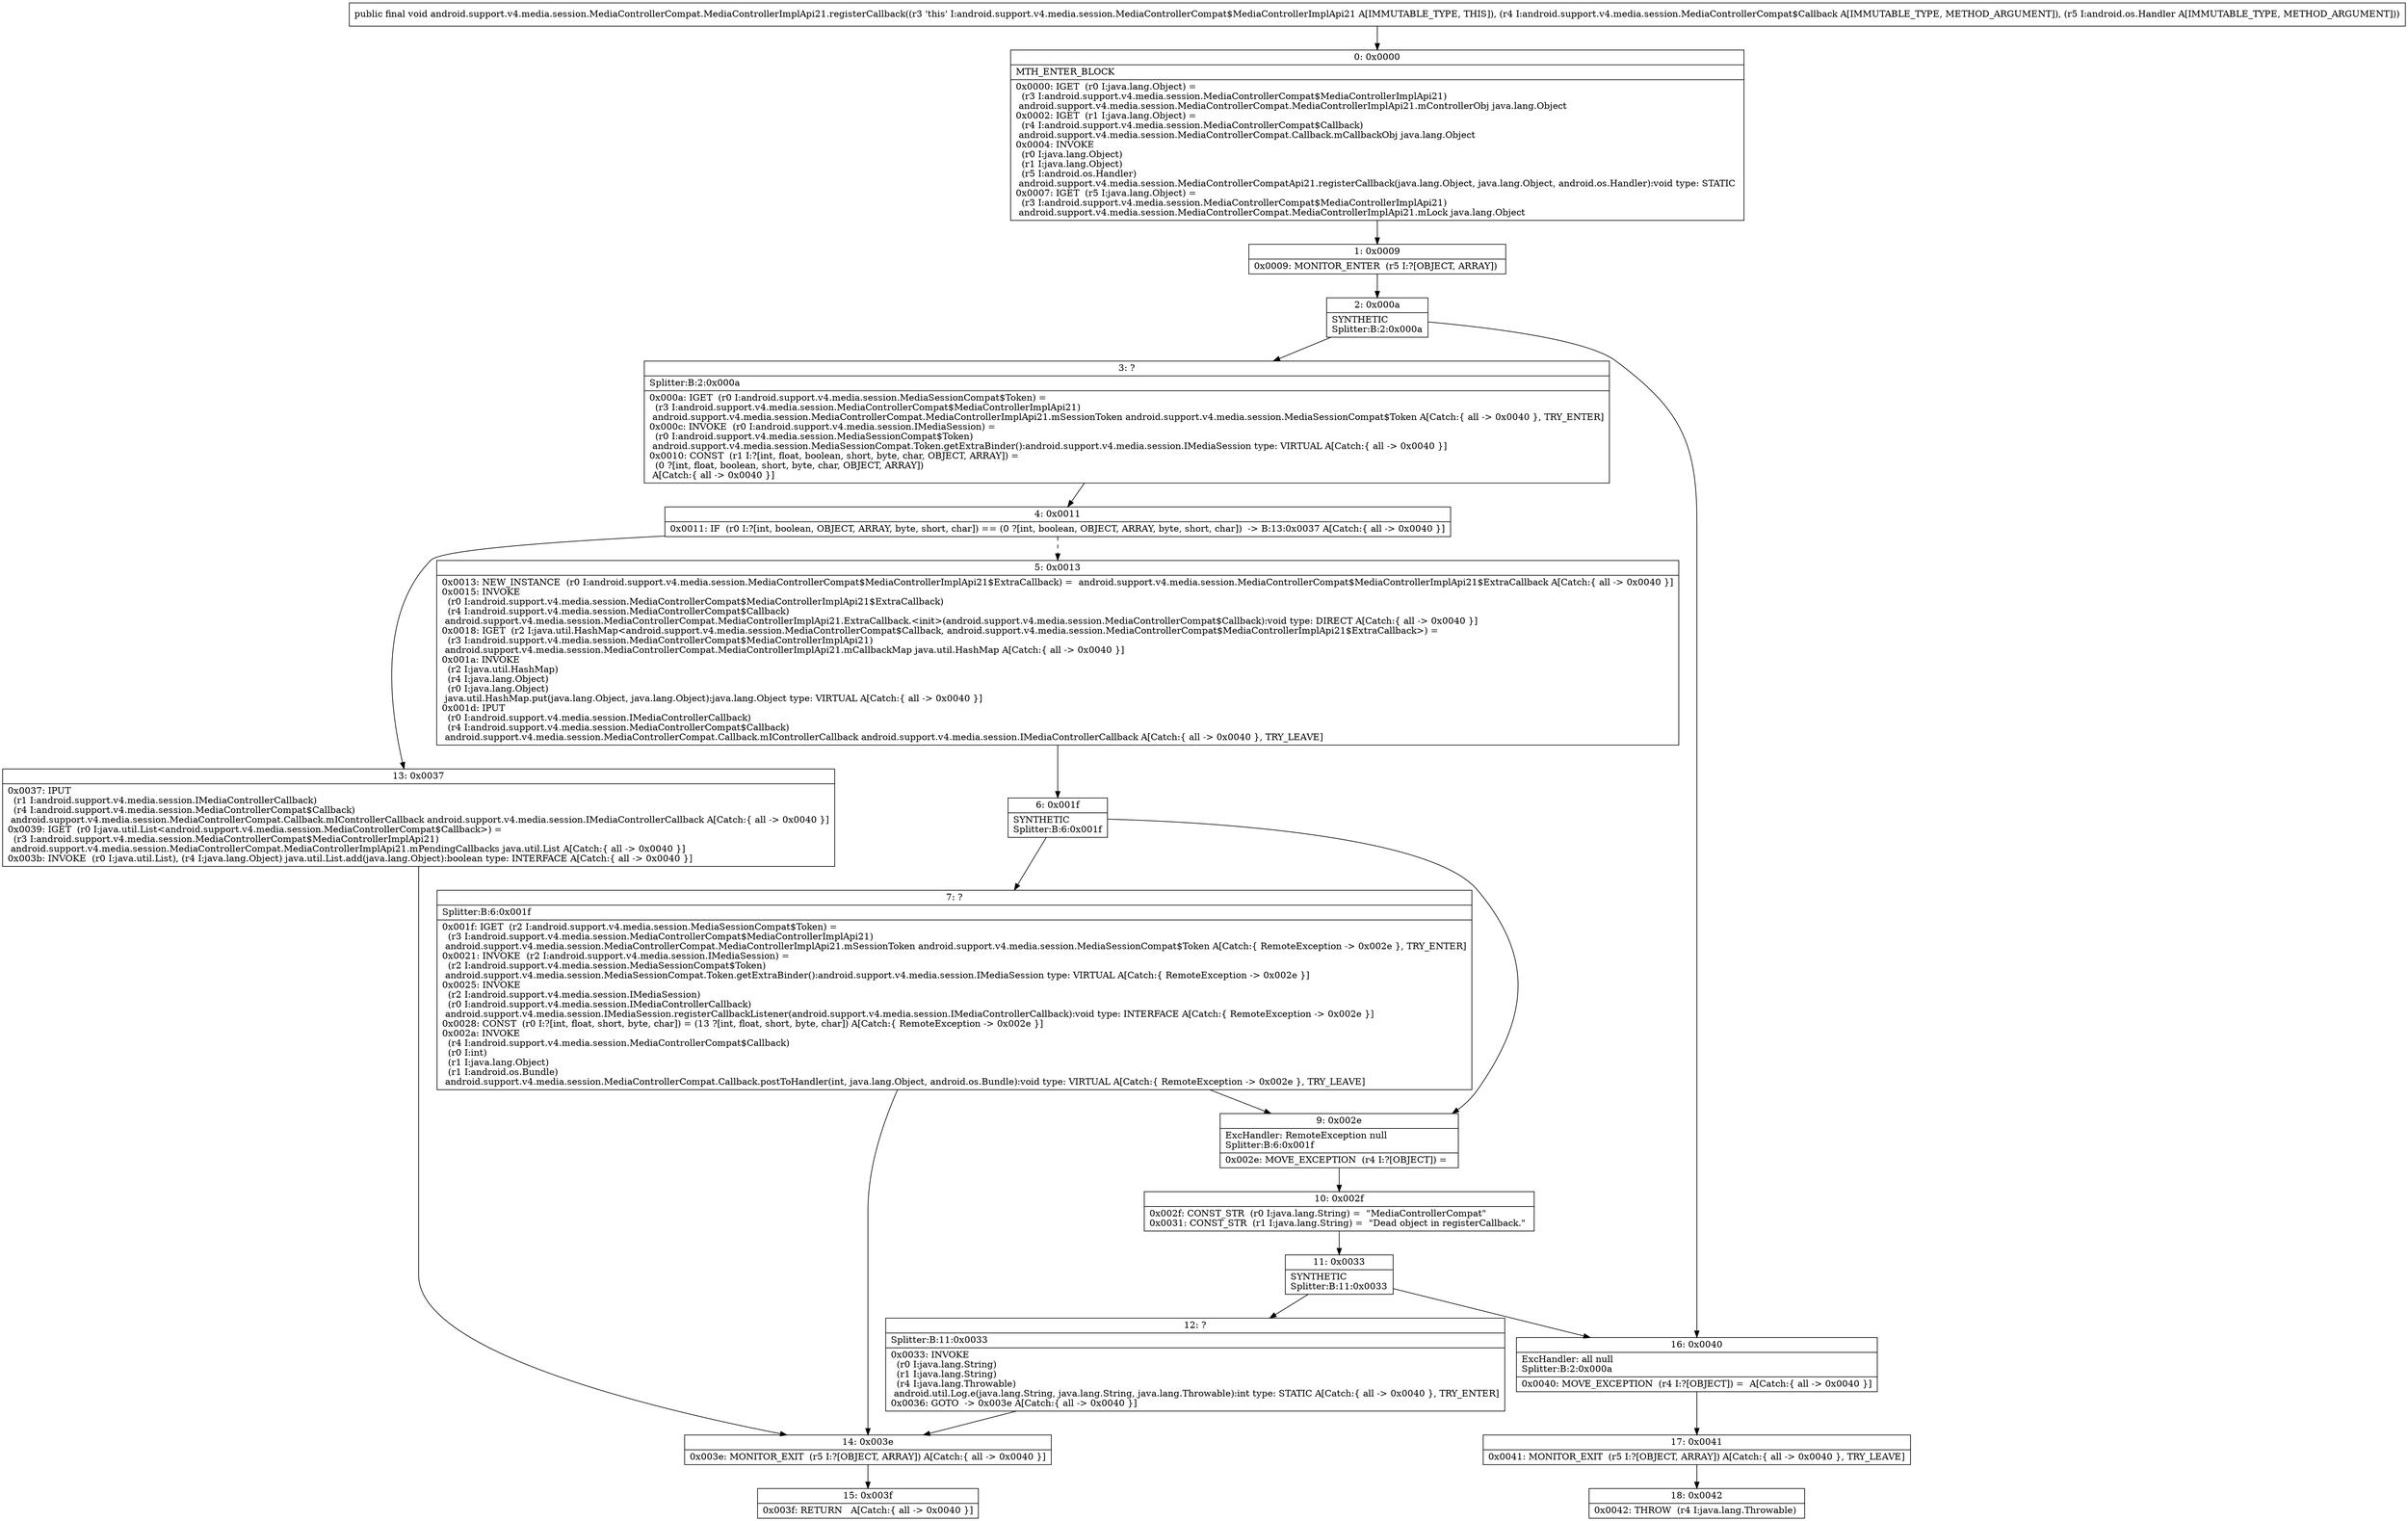 digraph "CFG forandroid.support.v4.media.session.MediaControllerCompat.MediaControllerImplApi21.registerCallback(Landroid\/support\/v4\/media\/session\/MediaControllerCompat$Callback;Landroid\/os\/Handler;)V" {
Node_0 [shape=record,label="{0\:\ 0x0000|MTH_ENTER_BLOCK\l|0x0000: IGET  (r0 I:java.lang.Object) = \l  (r3 I:android.support.v4.media.session.MediaControllerCompat$MediaControllerImplApi21)\l android.support.v4.media.session.MediaControllerCompat.MediaControllerImplApi21.mControllerObj java.lang.Object \l0x0002: IGET  (r1 I:java.lang.Object) = \l  (r4 I:android.support.v4.media.session.MediaControllerCompat$Callback)\l android.support.v4.media.session.MediaControllerCompat.Callback.mCallbackObj java.lang.Object \l0x0004: INVOKE  \l  (r0 I:java.lang.Object)\l  (r1 I:java.lang.Object)\l  (r5 I:android.os.Handler)\l android.support.v4.media.session.MediaControllerCompatApi21.registerCallback(java.lang.Object, java.lang.Object, android.os.Handler):void type: STATIC \l0x0007: IGET  (r5 I:java.lang.Object) = \l  (r3 I:android.support.v4.media.session.MediaControllerCompat$MediaControllerImplApi21)\l android.support.v4.media.session.MediaControllerCompat.MediaControllerImplApi21.mLock java.lang.Object \l}"];
Node_1 [shape=record,label="{1\:\ 0x0009|0x0009: MONITOR_ENTER  (r5 I:?[OBJECT, ARRAY]) \l}"];
Node_2 [shape=record,label="{2\:\ 0x000a|SYNTHETIC\lSplitter:B:2:0x000a\l}"];
Node_3 [shape=record,label="{3\:\ ?|Splitter:B:2:0x000a\l|0x000a: IGET  (r0 I:android.support.v4.media.session.MediaSessionCompat$Token) = \l  (r3 I:android.support.v4.media.session.MediaControllerCompat$MediaControllerImplApi21)\l android.support.v4.media.session.MediaControllerCompat.MediaControllerImplApi21.mSessionToken android.support.v4.media.session.MediaSessionCompat$Token A[Catch:\{ all \-\> 0x0040 \}, TRY_ENTER]\l0x000c: INVOKE  (r0 I:android.support.v4.media.session.IMediaSession) = \l  (r0 I:android.support.v4.media.session.MediaSessionCompat$Token)\l android.support.v4.media.session.MediaSessionCompat.Token.getExtraBinder():android.support.v4.media.session.IMediaSession type: VIRTUAL A[Catch:\{ all \-\> 0x0040 \}]\l0x0010: CONST  (r1 I:?[int, float, boolean, short, byte, char, OBJECT, ARRAY]) = \l  (0 ?[int, float, boolean, short, byte, char, OBJECT, ARRAY])\l A[Catch:\{ all \-\> 0x0040 \}]\l}"];
Node_4 [shape=record,label="{4\:\ 0x0011|0x0011: IF  (r0 I:?[int, boolean, OBJECT, ARRAY, byte, short, char]) == (0 ?[int, boolean, OBJECT, ARRAY, byte, short, char])  \-\> B:13:0x0037 A[Catch:\{ all \-\> 0x0040 \}]\l}"];
Node_5 [shape=record,label="{5\:\ 0x0013|0x0013: NEW_INSTANCE  (r0 I:android.support.v4.media.session.MediaControllerCompat$MediaControllerImplApi21$ExtraCallback) =  android.support.v4.media.session.MediaControllerCompat$MediaControllerImplApi21$ExtraCallback A[Catch:\{ all \-\> 0x0040 \}]\l0x0015: INVOKE  \l  (r0 I:android.support.v4.media.session.MediaControllerCompat$MediaControllerImplApi21$ExtraCallback)\l  (r4 I:android.support.v4.media.session.MediaControllerCompat$Callback)\l android.support.v4.media.session.MediaControllerCompat.MediaControllerImplApi21.ExtraCallback.\<init\>(android.support.v4.media.session.MediaControllerCompat$Callback):void type: DIRECT A[Catch:\{ all \-\> 0x0040 \}]\l0x0018: IGET  (r2 I:java.util.HashMap\<android.support.v4.media.session.MediaControllerCompat$Callback, android.support.v4.media.session.MediaControllerCompat$MediaControllerImplApi21$ExtraCallback\>) = \l  (r3 I:android.support.v4.media.session.MediaControllerCompat$MediaControllerImplApi21)\l android.support.v4.media.session.MediaControllerCompat.MediaControllerImplApi21.mCallbackMap java.util.HashMap A[Catch:\{ all \-\> 0x0040 \}]\l0x001a: INVOKE  \l  (r2 I:java.util.HashMap)\l  (r4 I:java.lang.Object)\l  (r0 I:java.lang.Object)\l java.util.HashMap.put(java.lang.Object, java.lang.Object):java.lang.Object type: VIRTUAL A[Catch:\{ all \-\> 0x0040 \}]\l0x001d: IPUT  \l  (r0 I:android.support.v4.media.session.IMediaControllerCallback)\l  (r4 I:android.support.v4.media.session.MediaControllerCompat$Callback)\l android.support.v4.media.session.MediaControllerCompat.Callback.mIControllerCallback android.support.v4.media.session.IMediaControllerCallback A[Catch:\{ all \-\> 0x0040 \}, TRY_LEAVE]\l}"];
Node_6 [shape=record,label="{6\:\ 0x001f|SYNTHETIC\lSplitter:B:6:0x001f\l}"];
Node_7 [shape=record,label="{7\:\ ?|Splitter:B:6:0x001f\l|0x001f: IGET  (r2 I:android.support.v4.media.session.MediaSessionCompat$Token) = \l  (r3 I:android.support.v4.media.session.MediaControllerCompat$MediaControllerImplApi21)\l android.support.v4.media.session.MediaControllerCompat.MediaControllerImplApi21.mSessionToken android.support.v4.media.session.MediaSessionCompat$Token A[Catch:\{ RemoteException \-\> 0x002e \}, TRY_ENTER]\l0x0021: INVOKE  (r2 I:android.support.v4.media.session.IMediaSession) = \l  (r2 I:android.support.v4.media.session.MediaSessionCompat$Token)\l android.support.v4.media.session.MediaSessionCompat.Token.getExtraBinder():android.support.v4.media.session.IMediaSession type: VIRTUAL A[Catch:\{ RemoteException \-\> 0x002e \}]\l0x0025: INVOKE  \l  (r2 I:android.support.v4.media.session.IMediaSession)\l  (r0 I:android.support.v4.media.session.IMediaControllerCallback)\l android.support.v4.media.session.IMediaSession.registerCallbackListener(android.support.v4.media.session.IMediaControllerCallback):void type: INTERFACE A[Catch:\{ RemoteException \-\> 0x002e \}]\l0x0028: CONST  (r0 I:?[int, float, short, byte, char]) = (13 ?[int, float, short, byte, char]) A[Catch:\{ RemoteException \-\> 0x002e \}]\l0x002a: INVOKE  \l  (r4 I:android.support.v4.media.session.MediaControllerCompat$Callback)\l  (r0 I:int)\l  (r1 I:java.lang.Object)\l  (r1 I:android.os.Bundle)\l android.support.v4.media.session.MediaControllerCompat.Callback.postToHandler(int, java.lang.Object, android.os.Bundle):void type: VIRTUAL A[Catch:\{ RemoteException \-\> 0x002e \}, TRY_LEAVE]\l}"];
Node_9 [shape=record,label="{9\:\ 0x002e|ExcHandler: RemoteException null\lSplitter:B:6:0x001f\l|0x002e: MOVE_EXCEPTION  (r4 I:?[OBJECT]) =  \l}"];
Node_10 [shape=record,label="{10\:\ 0x002f|0x002f: CONST_STR  (r0 I:java.lang.String) =  \"MediaControllerCompat\" \l0x0031: CONST_STR  (r1 I:java.lang.String) =  \"Dead object in registerCallback.\" \l}"];
Node_11 [shape=record,label="{11\:\ 0x0033|SYNTHETIC\lSplitter:B:11:0x0033\l}"];
Node_12 [shape=record,label="{12\:\ ?|Splitter:B:11:0x0033\l|0x0033: INVOKE  \l  (r0 I:java.lang.String)\l  (r1 I:java.lang.String)\l  (r4 I:java.lang.Throwable)\l android.util.Log.e(java.lang.String, java.lang.String, java.lang.Throwable):int type: STATIC A[Catch:\{ all \-\> 0x0040 \}, TRY_ENTER]\l0x0036: GOTO  \-\> 0x003e A[Catch:\{ all \-\> 0x0040 \}]\l}"];
Node_13 [shape=record,label="{13\:\ 0x0037|0x0037: IPUT  \l  (r1 I:android.support.v4.media.session.IMediaControllerCallback)\l  (r4 I:android.support.v4.media.session.MediaControllerCompat$Callback)\l android.support.v4.media.session.MediaControllerCompat.Callback.mIControllerCallback android.support.v4.media.session.IMediaControllerCallback A[Catch:\{ all \-\> 0x0040 \}]\l0x0039: IGET  (r0 I:java.util.List\<android.support.v4.media.session.MediaControllerCompat$Callback\>) = \l  (r3 I:android.support.v4.media.session.MediaControllerCompat$MediaControllerImplApi21)\l android.support.v4.media.session.MediaControllerCompat.MediaControllerImplApi21.mPendingCallbacks java.util.List A[Catch:\{ all \-\> 0x0040 \}]\l0x003b: INVOKE  (r0 I:java.util.List), (r4 I:java.lang.Object) java.util.List.add(java.lang.Object):boolean type: INTERFACE A[Catch:\{ all \-\> 0x0040 \}]\l}"];
Node_14 [shape=record,label="{14\:\ 0x003e|0x003e: MONITOR_EXIT  (r5 I:?[OBJECT, ARRAY]) A[Catch:\{ all \-\> 0x0040 \}]\l}"];
Node_15 [shape=record,label="{15\:\ 0x003f|0x003f: RETURN   A[Catch:\{ all \-\> 0x0040 \}]\l}"];
Node_16 [shape=record,label="{16\:\ 0x0040|ExcHandler: all null\lSplitter:B:2:0x000a\l|0x0040: MOVE_EXCEPTION  (r4 I:?[OBJECT]) =  A[Catch:\{ all \-\> 0x0040 \}]\l}"];
Node_17 [shape=record,label="{17\:\ 0x0041|0x0041: MONITOR_EXIT  (r5 I:?[OBJECT, ARRAY]) A[Catch:\{ all \-\> 0x0040 \}, TRY_LEAVE]\l}"];
Node_18 [shape=record,label="{18\:\ 0x0042|0x0042: THROW  (r4 I:java.lang.Throwable) \l}"];
MethodNode[shape=record,label="{public final void android.support.v4.media.session.MediaControllerCompat.MediaControllerImplApi21.registerCallback((r3 'this' I:android.support.v4.media.session.MediaControllerCompat$MediaControllerImplApi21 A[IMMUTABLE_TYPE, THIS]), (r4 I:android.support.v4.media.session.MediaControllerCompat$Callback A[IMMUTABLE_TYPE, METHOD_ARGUMENT]), (r5 I:android.os.Handler A[IMMUTABLE_TYPE, METHOD_ARGUMENT])) }"];
MethodNode -> Node_0;
Node_0 -> Node_1;
Node_1 -> Node_2;
Node_2 -> Node_3;
Node_2 -> Node_16;
Node_3 -> Node_4;
Node_4 -> Node_5[style=dashed];
Node_4 -> Node_13;
Node_5 -> Node_6;
Node_6 -> Node_7;
Node_6 -> Node_9;
Node_7 -> Node_9;
Node_7 -> Node_14;
Node_9 -> Node_10;
Node_10 -> Node_11;
Node_11 -> Node_12;
Node_11 -> Node_16;
Node_12 -> Node_14;
Node_13 -> Node_14;
Node_14 -> Node_15;
Node_16 -> Node_17;
Node_17 -> Node_18;
}

